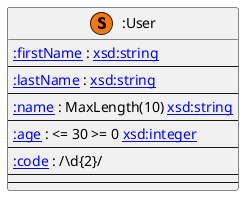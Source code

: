 @startuml
class ":User" as 0 <<(S,#FF7700)>> [[http://example.org/User :User]] {
[[http://example.org/firstName :firstName]] : [[http://www.w3.org/2001/XMLSchema#string xsd:string]]   
--
[[http://example.org/lastName :lastName]] : [[http://www.w3.org/2001/XMLSchema#string xsd:string]]   
--
[[http://example.org/name :name]] : MaxLength(10) [[http://www.w3.org/2001/XMLSchema#string xsd:string]]   
--
[[http://example.org/age :age]] : <= 30 >= 0 [[http://www.w3.org/2001/XMLSchema#integer xsd:integer]]   
--
[[http://example.org/code :code]] : /\\d{2}/  
--
--
}
@enduml
